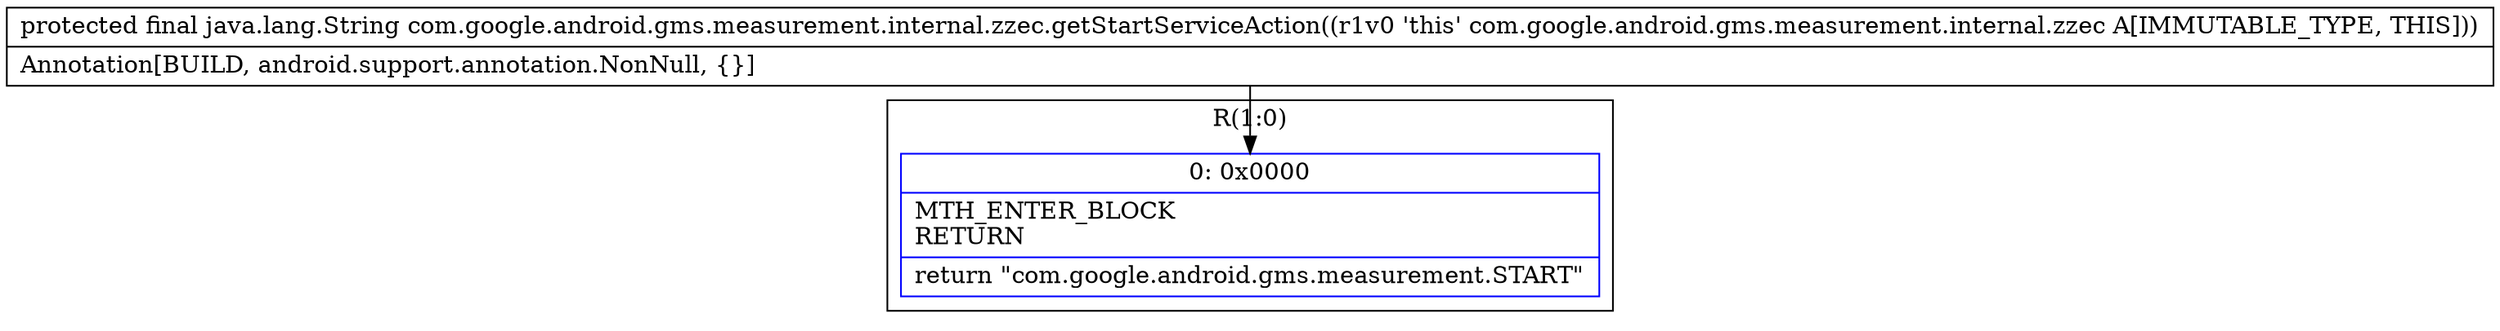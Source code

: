 digraph "CFG forcom.google.android.gms.measurement.internal.zzec.getStartServiceAction()Ljava\/lang\/String;" {
subgraph cluster_Region_19344497 {
label = "R(1:0)";
node [shape=record,color=blue];
Node_0 [shape=record,label="{0\:\ 0x0000|MTH_ENTER_BLOCK\lRETURN\l|return \"com.google.android.gms.measurement.START\"\l}"];
}
MethodNode[shape=record,label="{protected final java.lang.String com.google.android.gms.measurement.internal.zzec.getStartServiceAction((r1v0 'this' com.google.android.gms.measurement.internal.zzec A[IMMUTABLE_TYPE, THIS]))  | Annotation[BUILD, android.support.annotation.NonNull, \{\}]\l}"];
MethodNode -> Node_0;
}

